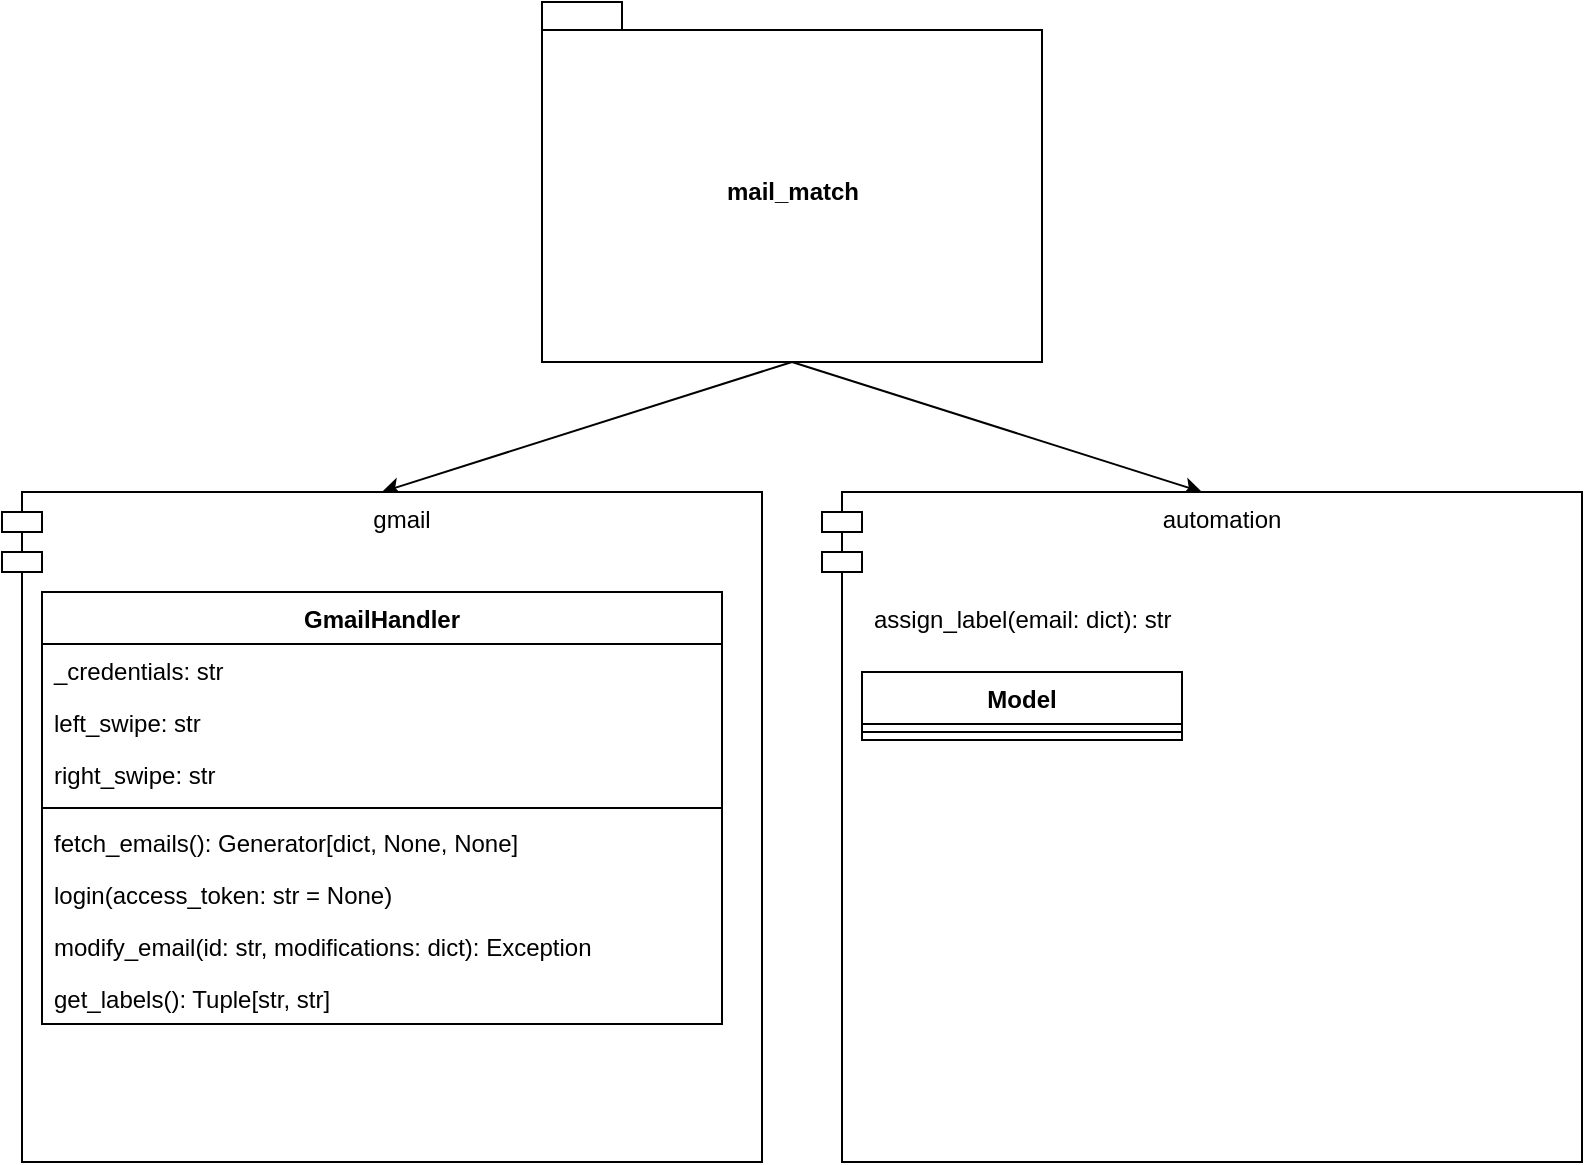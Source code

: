 <mxfile>
    <diagram id="3hJOI8FEX9yIE_Fd28rf" name="Page-1">
        <mxGraphModel dx="817" dy="612" grid="1" gridSize="10" guides="1" tooltips="1" connect="1" arrows="1" fold="1" page="1" pageScale="1" pageWidth="850" pageHeight="1100" math="0" shadow="0">
            <root>
                <mxCell id="0"/>
                <mxCell id="1" parent="0"/>
                <mxCell id="41" style="edgeStyle=none;html=1;exitX=0.5;exitY=1;exitDx=0;exitDy=0;exitPerimeter=0;entryX=0.5;entryY=0;entryDx=0;entryDy=0;" parent="1" source="38" target="39" edge="1">
                    <mxGeometry relative="1" as="geometry"/>
                </mxCell>
                <mxCell id="63" style="edgeStyle=none;html=1;exitX=0.5;exitY=1;exitDx=0;exitDy=0;exitPerimeter=0;entryX=0.5;entryY=0;entryDx=0;entryDy=0;" parent="1" source="38" target="57" edge="1">
                    <mxGeometry relative="1" as="geometry"/>
                </mxCell>
                <mxCell id="38" value="mail_match" style="shape=folder;fontStyle=1;spacingTop=10;tabWidth=40;tabHeight=14;tabPosition=left;html=1;" parent="1" vertex="1">
                    <mxGeometry x="300" y="20" width="250" height="180" as="geometry"/>
                </mxCell>
                <mxCell id="39" value="gmail" style="shape=module;align=left;spacingLeft=20;align=center;verticalAlign=top;" parent="1" vertex="1">
                    <mxGeometry x="30" y="265" width="380" height="335" as="geometry"/>
                </mxCell>
                <mxCell id="46" value="GmailHandler" style="swimlane;fontStyle=1;align=center;verticalAlign=top;childLayout=stackLayout;horizontal=1;startSize=26;horizontalStack=0;resizeParent=1;resizeParentMax=0;resizeLast=0;collapsible=1;marginBottom=0;" parent="1" vertex="1">
                    <mxGeometry x="50" y="315" width="340" height="216" as="geometry"/>
                </mxCell>
                <mxCell id="47" value="_credentials: str" style="text;strokeColor=none;fillColor=none;align=left;verticalAlign=top;spacingLeft=4;spacingRight=4;overflow=hidden;rotatable=0;points=[[0,0.5],[1,0.5]];portConstraint=eastwest;" parent="46" vertex="1">
                    <mxGeometry y="26" width="340" height="26" as="geometry"/>
                </mxCell>
                <mxCell id="55" value="left_swipe: str" style="text;strokeColor=none;fillColor=none;align=left;verticalAlign=top;spacingLeft=4;spacingRight=4;overflow=hidden;rotatable=0;points=[[0,0.5],[1,0.5]];portConstraint=eastwest;" parent="46" vertex="1">
                    <mxGeometry y="52" width="340" height="26" as="geometry"/>
                </mxCell>
                <mxCell id="56" value="right_swipe: str" style="text;strokeColor=none;fillColor=none;align=left;verticalAlign=top;spacingLeft=4;spacingRight=4;overflow=hidden;rotatable=0;points=[[0,0.5],[1,0.5]];portConstraint=eastwest;" parent="46" vertex="1">
                    <mxGeometry y="78" width="340" height="26" as="geometry"/>
                </mxCell>
                <mxCell id="48" value="" style="line;strokeWidth=1;fillColor=none;align=left;verticalAlign=middle;spacingTop=-1;spacingLeft=3;spacingRight=3;rotatable=0;labelPosition=right;points=[];portConstraint=eastwest;strokeColor=inherit;" parent="46" vertex="1">
                    <mxGeometry y="104" width="340" height="8" as="geometry"/>
                </mxCell>
                <mxCell id="49" value="fetch_emails(): Generator[dict, None, None]" style="text;strokeColor=none;fillColor=none;align=left;verticalAlign=top;spacingLeft=4;spacingRight=4;overflow=hidden;rotatable=0;points=[[0,0.5],[1,0.5]];portConstraint=eastwest;" parent="46" vertex="1">
                    <mxGeometry y="112" width="340" height="26" as="geometry"/>
                </mxCell>
                <mxCell id="50" value="login(access_token: str = None)" style="text;strokeColor=none;fillColor=none;align=left;verticalAlign=top;spacingLeft=4;spacingRight=4;overflow=hidden;rotatable=0;points=[[0,0.5],[1,0.5]];portConstraint=eastwest;" parent="46" vertex="1">
                    <mxGeometry y="138" width="340" height="26" as="geometry"/>
                </mxCell>
                <mxCell id="52" value="modify_email(id: str, modifications: dict): Exception" style="text;strokeColor=none;fillColor=none;align=left;verticalAlign=top;spacingLeft=4;spacingRight=4;overflow=hidden;rotatable=0;points=[[0,0.5],[1,0.5]];portConstraint=eastwest;" parent="46" vertex="1">
                    <mxGeometry y="164" width="340" height="26" as="geometry"/>
                </mxCell>
                <mxCell id="54" value="get_labels(): Tuple[str, str]" style="text;strokeColor=none;fillColor=none;align=left;verticalAlign=top;spacingLeft=4;spacingRight=4;overflow=hidden;rotatable=0;points=[[0,0.5],[1,0.5]];portConstraint=eastwest;" parent="46" vertex="1">
                    <mxGeometry y="190" width="340" height="26" as="geometry"/>
                </mxCell>
                <mxCell id="57" value="automation" style="shape=module;align=left;spacingLeft=20;align=center;verticalAlign=top;" parent="1" vertex="1">
                    <mxGeometry x="440" y="265" width="380" height="335" as="geometry"/>
                </mxCell>
                <mxCell id="58" value="Model" style="swimlane;fontStyle=1;align=center;verticalAlign=top;childLayout=stackLayout;horizontal=1;startSize=26;horizontalStack=0;resizeParent=1;resizeParentMax=0;resizeLast=0;collapsible=1;marginBottom=0;" parent="1" vertex="1">
                    <mxGeometry x="460" y="355" width="160" height="34" as="geometry"/>
                </mxCell>
                <mxCell id="60" value="" style="line;strokeWidth=1;fillColor=none;align=left;verticalAlign=middle;spacingTop=-1;spacingLeft=3;spacingRight=3;rotatable=0;labelPosition=right;points=[];portConstraint=eastwest;strokeColor=inherit;" parent="58" vertex="1">
                    <mxGeometry y="26" width="160" height="8" as="geometry"/>
                </mxCell>
                <mxCell id="62" value="assign_label(email: dict): str" style="text;strokeColor=none;fillColor=none;align=left;verticalAlign=top;spacingLeft=4;spacingRight=4;overflow=hidden;rotatable=0;points=[[0,0.5],[1,0.5]];portConstraint=eastwest;" parent="1" vertex="1">
                    <mxGeometry x="460" y="315" width="160" height="26" as="geometry"/>
                </mxCell>
            </root>
        </mxGraphModel>
    </diagram>
</mxfile>